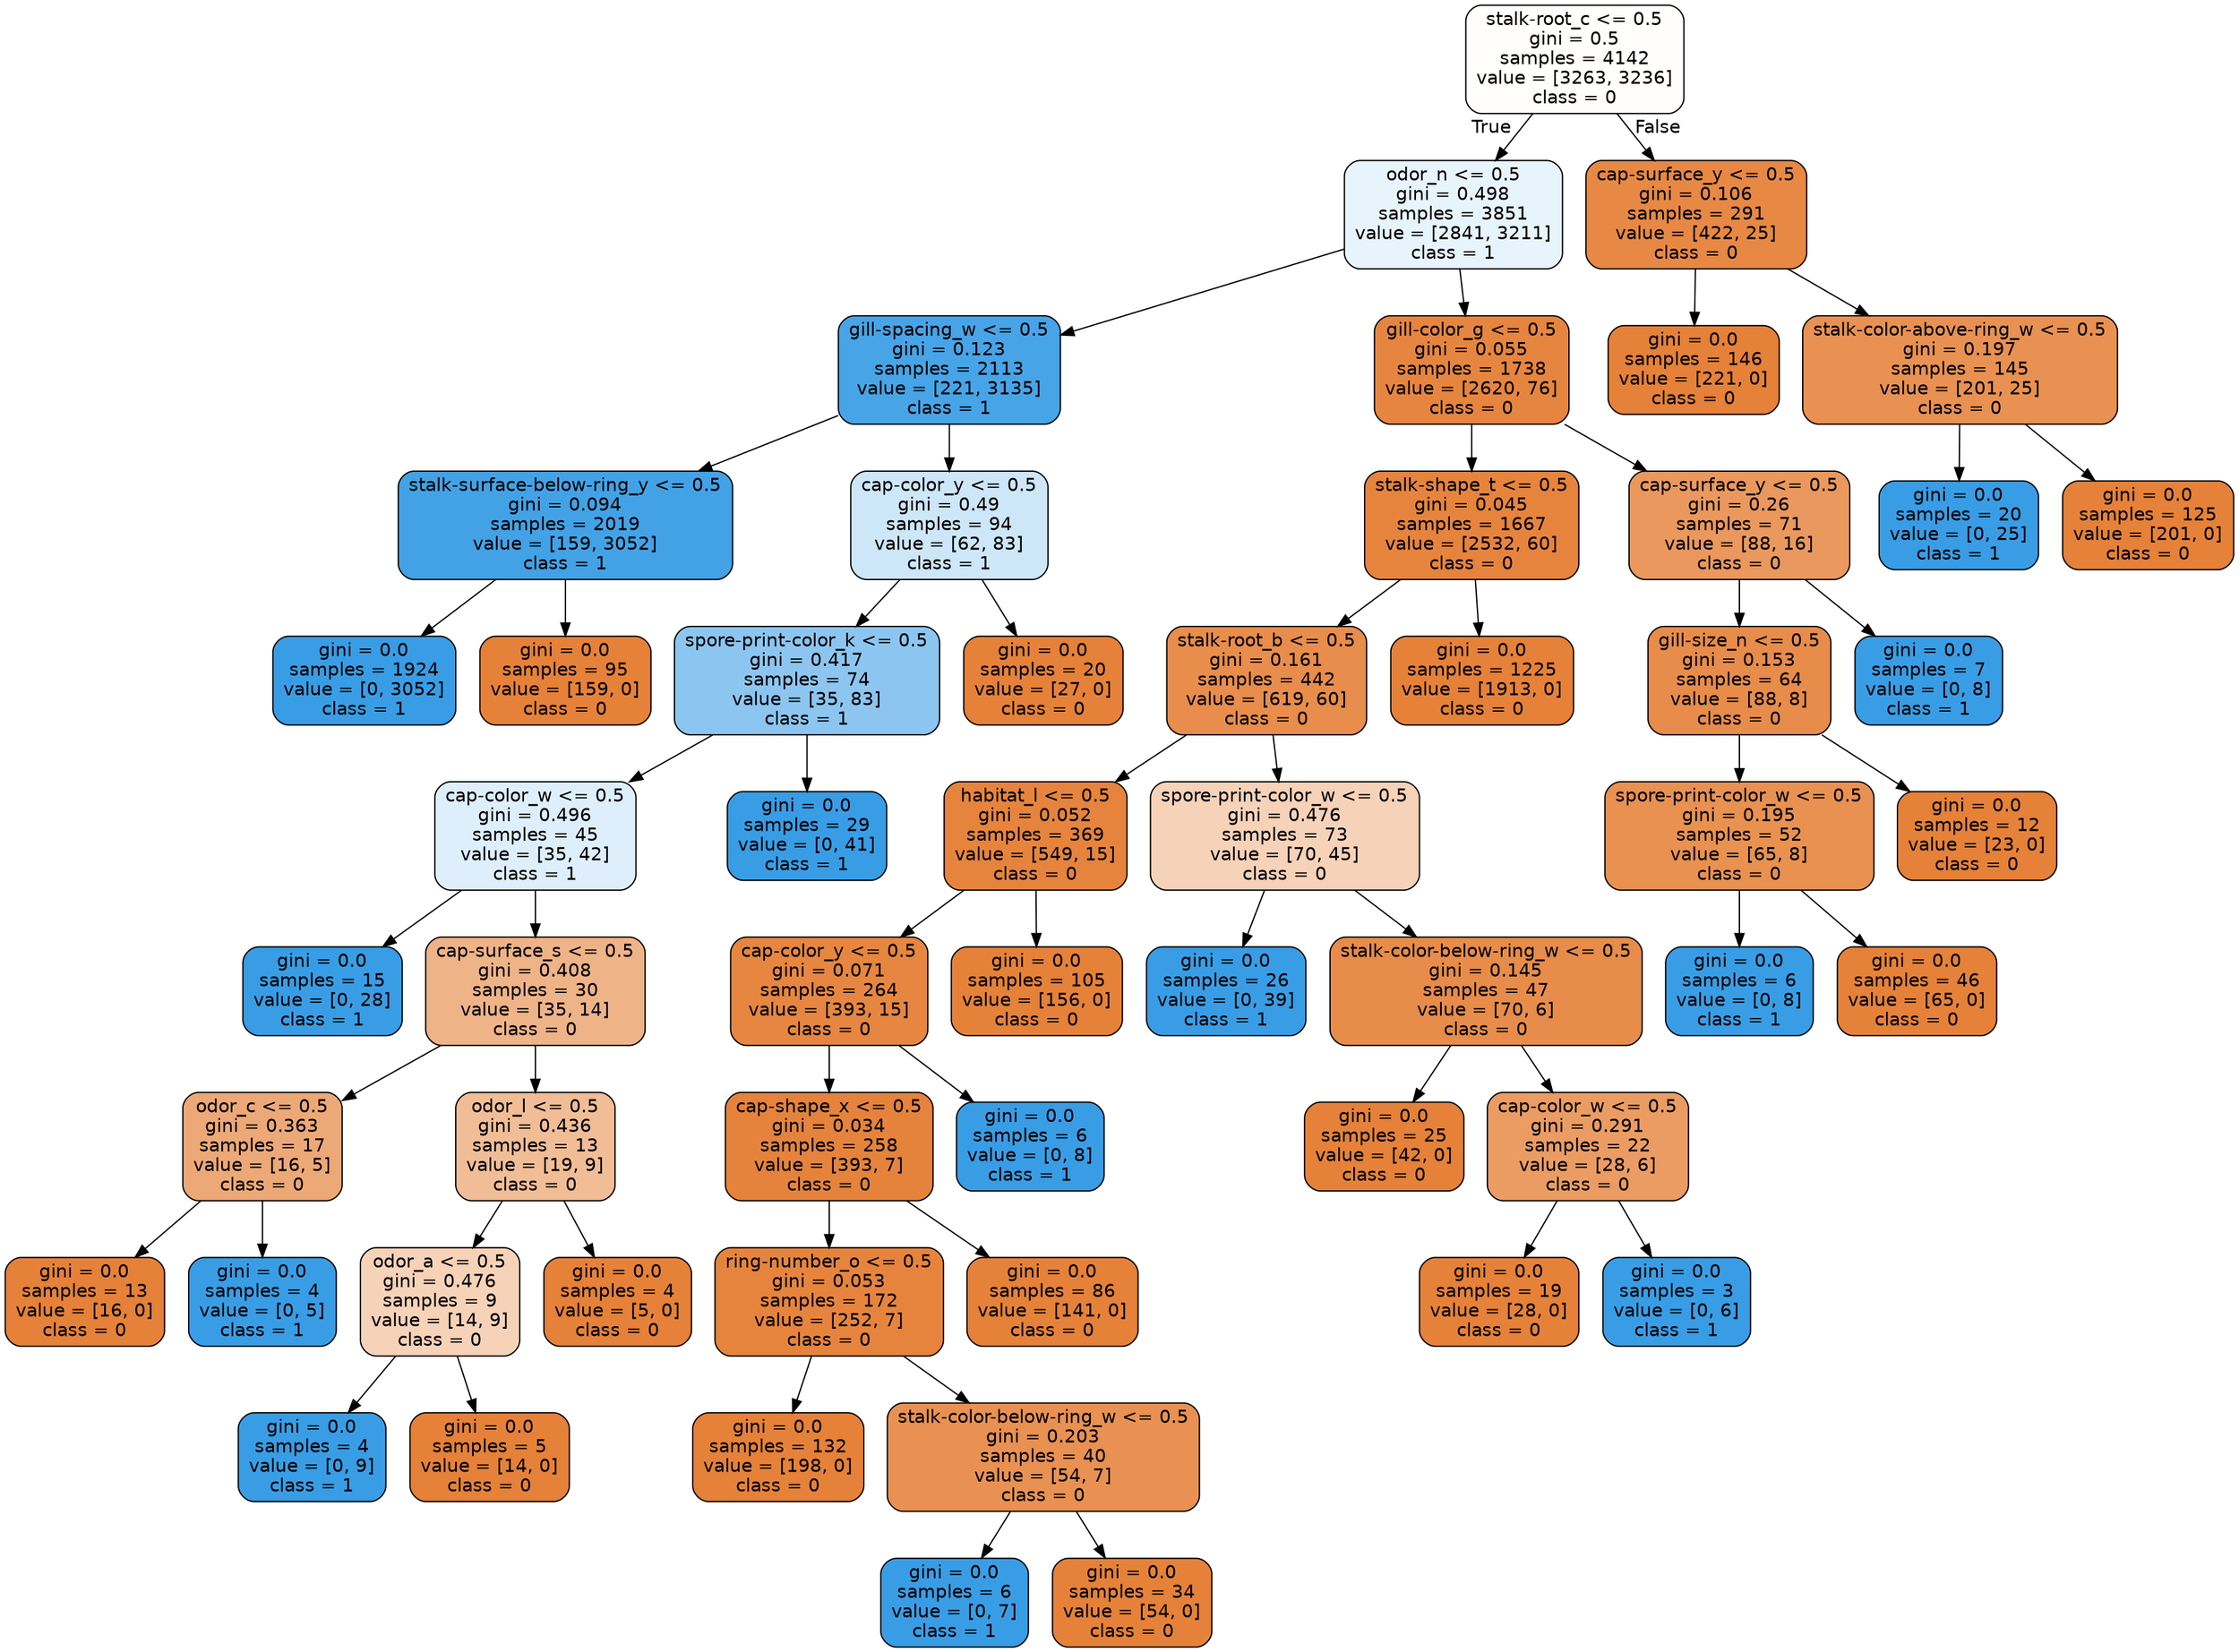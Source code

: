 digraph Tree {
node [shape=box, style="filled, rounded", color="black", fontname="helvetica"] ;
edge [fontname="helvetica"] ;
0 [label="stalk-root_c <= 0.5\ngini = 0.5\nsamples = 4142\nvalue = [3263, 3236]\nclass = 0", fillcolor="#fffefd"] ;
1 [label="odor_n <= 0.5\ngini = 0.498\nsamples = 3851\nvalue = [2841, 3211]\nclass = 1", fillcolor="#e8f4fc"] ;
0 -> 1 [labeldistance=2.5, labelangle=45, headlabel="True"] ;
2 [label="gill-spacing_w <= 0.5\ngini = 0.123\nsamples = 2113\nvalue = [221, 3135]\nclass = 1", fillcolor="#47a4e7"] ;
1 -> 2 ;
3 [label="stalk-surface-below-ring_y <= 0.5\ngini = 0.094\nsamples = 2019\nvalue = [159, 3052]\nclass = 1", fillcolor="#43a2e6"] ;
2 -> 3 ;
4 [label="gini = 0.0\nsamples = 1924\nvalue = [0, 3052]\nclass = 1", fillcolor="#399de5"] ;
3 -> 4 ;
5 [label="gini = 0.0\nsamples = 95\nvalue = [159, 0]\nclass = 0", fillcolor="#e58139"] ;
3 -> 5 ;
6 [label="cap-color_y <= 0.5\ngini = 0.49\nsamples = 94\nvalue = [62, 83]\nclass = 1", fillcolor="#cde6f8"] ;
2 -> 6 ;
7 [label="spore-print-color_k <= 0.5\ngini = 0.417\nsamples = 74\nvalue = [35, 83]\nclass = 1", fillcolor="#8cc6f0"] ;
6 -> 7 ;
8 [label="cap-color_w <= 0.5\ngini = 0.496\nsamples = 45\nvalue = [35, 42]\nclass = 1", fillcolor="#deeffb"] ;
7 -> 8 ;
9 [label="gini = 0.0\nsamples = 15\nvalue = [0, 28]\nclass = 1", fillcolor="#399de5"] ;
8 -> 9 ;
10 [label="cap-surface_s <= 0.5\ngini = 0.408\nsamples = 30\nvalue = [35, 14]\nclass = 0", fillcolor="#efb388"] ;
8 -> 10 ;
11 [label="odor_c <= 0.5\ngini = 0.363\nsamples = 17\nvalue = [16, 5]\nclass = 0", fillcolor="#eda877"] ;
10 -> 11 ;
12 [label="gini = 0.0\nsamples = 13\nvalue = [16, 0]\nclass = 0", fillcolor="#e58139"] ;
11 -> 12 ;
13 [label="gini = 0.0\nsamples = 4\nvalue = [0, 5]\nclass = 1", fillcolor="#399de5"] ;
11 -> 13 ;
14 [label="odor_l <= 0.5\ngini = 0.436\nsamples = 13\nvalue = [19, 9]\nclass = 0", fillcolor="#f1bd97"] ;
10 -> 14 ;
15 [label="odor_a <= 0.5\ngini = 0.476\nsamples = 9\nvalue = [14, 9]\nclass = 0", fillcolor="#f6d2b8"] ;
14 -> 15 ;
16 [label="gini = 0.0\nsamples = 4\nvalue = [0, 9]\nclass = 1", fillcolor="#399de5"] ;
15 -> 16 ;
17 [label="gini = 0.0\nsamples = 5\nvalue = [14, 0]\nclass = 0", fillcolor="#e58139"] ;
15 -> 17 ;
18 [label="gini = 0.0\nsamples = 4\nvalue = [5, 0]\nclass = 0", fillcolor="#e58139"] ;
14 -> 18 ;
19 [label="gini = 0.0\nsamples = 29\nvalue = [0, 41]\nclass = 1", fillcolor="#399de5"] ;
7 -> 19 ;
20 [label="gini = 0.0\nsamples = 20\nvalue = [27, 0]\nclass = 0", fillcolor="#e58139"] ;
6 -> 20 ;
21 [label="gill-color_g <= 0.5\ngini = 0.055\nsamples = 1738\nvalue = [2620, 76]\nclass = 0", fillcolor="#e6853f"] ;
1 -> 21 ;
22 [label="stalk-shape_t <= 0.5\ngini = 0.045\nsamples = 1667\nvalue = [2532, 60]\nclass = 0", fillcolor="#e6843e"] ;
21 -> 22 ;
23 [label="stalk-root_b <= 0.5\ngini = 0.161\nsamples = 442\nvalue = [619, 60]\nclass = 0", fillcolor="#e88d4c"] ;
22 -> 23 ;
24 [label="habitat_l <= 0.5\ngini = 0.052\nsamples = 369\nvalue = [549, 15]\nclass = 0", fillcolor="#e6843e"] ;
23 -> 24 ;
25 [label="cap-color_y <= 0.5\ngini = 0.071\nsamples = 264\nvalue = [393, 15]\nclass = 0", fillcolor="#e68641"] ;
24 -> 25 ;
26 [label="cap-shape_x <= 0.5\ngini = 0.034\nsamples = 258\nvalue = [393, 7]\nclass = 0", fillcolor="#e5833d"] ;
25 -> 26 ;
27 [label="ring-number_o <= 0.5\ngini = 0.053\nsamples = 172\nvalue = [252, 7]\nclass = 0", fillcolor="#e6843e"] ;
26 -> 27 ;
28 [label="gini = 0.0\nsamples = 132\nvalue = [198, 0]\nclass = 0", fillcolor="#e58139"] ;
27 -> 28 ;
29 [label="stalk-color-below-ring_w <= 0.5\ngini = 0.203\nsamples = 40\nvalue = [54, 7]\nclass = 0", fillcolor="#e89153"] ;
27 -> 29 ;
30 [label="gini = 0.0\nsamples = 6\nvalue = [0, 7]\nclass = 1", fillcolor="#399de5"] ;
29 -> 30 ;
31 [label="gini = 0.0\nsamples = 34\nvalue = [54, 0]\nclass = 0", fillcolor="#e58139"] ;
29 -> 31 ;
32 [label="gini = 0.0\nsamples = 86\nvalue = [141, 0]\nclass = 0", fillcolor="#e58139"] ;
26 -> 32 ;
33 [label="gini = 0.0\nsamples = 6\nvalue = [0, 8]\nclass = 1", fillcolor="#399de5"] ;
25 -> 33 ;
34 [label="gini = 0.0\nsamples = 105\nvalue = [156, 0]\nclass = 0", fillcolor="#e58139"] ;
24 -> 34 ;
35 [label="spore-print-color_w <= 0.5\ngini = 0.476\nsamples = 73\nvalue = [70, 45]\nclass = 0", fillcolor="#f6d2b8"] ;
23 -> 35 ;
36 [label="gini = 0.0\nsamples = 26\nvalue = [0, 39]\nclass = 1", fillcolor="#399de5"] ;
35 -> 36 ;
37 [label="stalk-color-below-ring_w <= 0.5\ngini = 0.145\nsamples = 47\nvalue = [70, 6]\nclass = 0", fillcolor="#e78c4a"] ;
35 -> 37 ;
38 [label="gini = 0.0\nsamples = 25\nvalue = [42, 0]\nclass = 0", fillcolor="#e58139"] ;
37 -> 38 ;
39 [label="cap-color_w <= 0.5\ngini = 0.291\nsamples = 22\nvalue = [28, 6]\nclass = 0", fillcolor="#eb9c63"] ;
37 -> 39 ;
40 [label="gini = 0.0\nsamples = 19\nvalue = [28, 0]\nclass = 0", fillcolor="#e58139"] ;
39 -> 40 ;
41 [label="gini = 0.0\nsamples = 3\nvalue = [0, 6]\nclass = 1", fillcolor="#399de5"] ;
39 -> 41 ;
42 [label="gini = 0.0\nsamples = 1225\nvalue = [1913, 0]\nclass = 0", fillcolor="#e58139"] ;
22 -> 42 ;
43 [label="cap-surface_y <= 0.5\ngini = 0.26\nsamples = 71\nvalue = [88, 16]\nclass = 0", fillcolor="#ea985d"] ;
21 -> 43 ;
44 [label="gill-size_n <= 0.5\ngini = 0.153\nsamples = 64\nvalue = [88, 8]\nclass = 0", fillcolor="#e78c4b"] ;
43 -> 44 ;
45 [label="spore-print-color_w <= 0.5\ngini = 0.195\nsamples = 52\nvalue = [65, 8]\nclass = 0", fillcolor="#e89151"] ;
44 -> 45 ;
46 [label="gini = 0.0\nsamples = 6\nvalue = [0, 8]\nclass = 1", fillcolor="#399de5"] ;
45 -> 46 ;
47 [label="gini = 0.0\nsamples = 46\nvalue = [65, 0]\nclass = 0", fillcolor="#e58139"] ;
45 -> 47 ;
48 [label="gini = 0.0\nsamples = 12\nvalue = [23, 0]\nclass = 0", fillcolor="#e58139"] ;
44 -> 48 ;
49 [label="gini = 0.0\nsamples = 7\nvalue = [0, 8]\nclass = 1", fillcolor="#399de5"] ;
43 -> 49 ;
50 [label="cap-surface_y <= 0.5\ngini = 0.106\nsamples = 291\nvalue = [422, 25]\nclass = 0", fillcolor="#e78845"] ;
0 -> 50 [labeldistance=2.5, labelangle=-45, headlabel="False"] ;
51 [label="gini = 0.0\nsamples = 146\nvalue = [221, 0]\nclass = 0", fillcolor="#e58139"] ;
50 -> 51 ;
52 [label="stalk-color-above-ring_w <= 0.5\ngini = 0.197\nsamples = 145\nvalue = [201, 25]\nclass = 0", fillcolor="#e89152"] ;
50 -> 52 ;
53 [label="gini = 0.0\nsamples = 20\nvalue = [0, 25]\nclass = 1", fillcolor="#399de5"] ;
52 -> 53 ;
54 [label="gini = 0.0\nsamples = 125\nvalue = [201, 0]\nclass = 0", fillcolor="#e58139"] ;
52 -> 54 ;
}